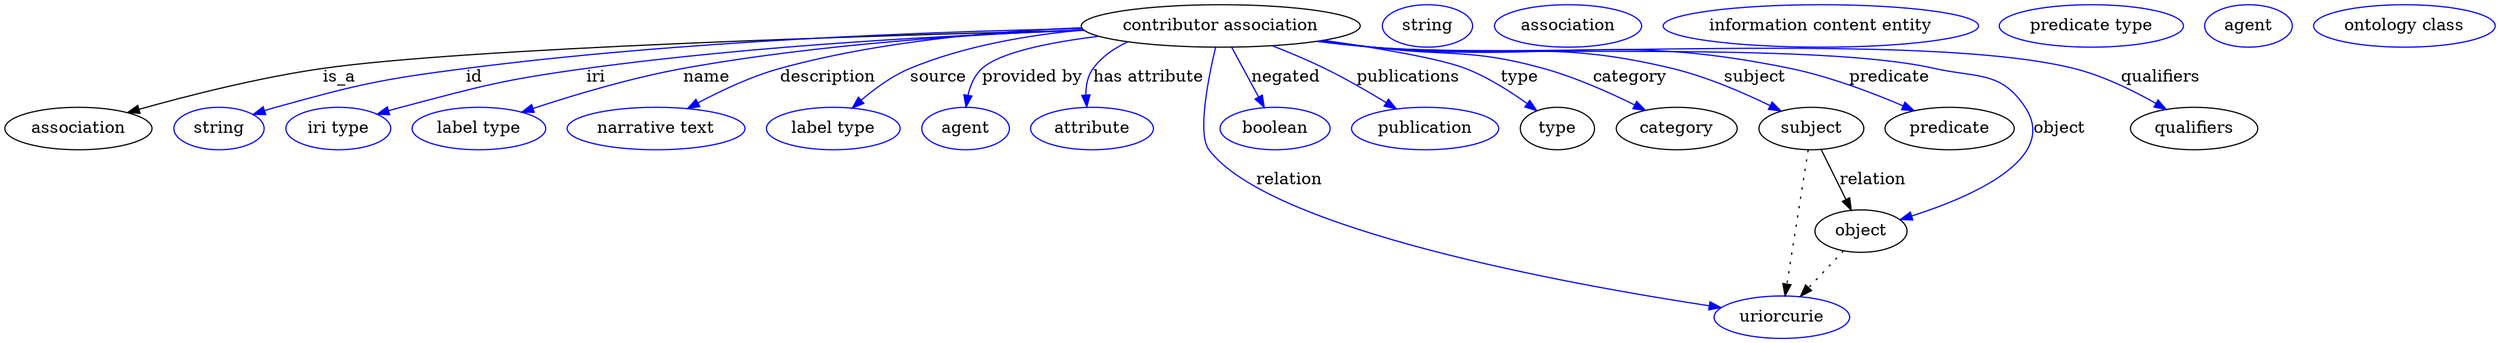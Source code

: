 digraph {
	graph [bb="0,0,1710.8,283"];
	node [label="\N"];
	"contributor association"	 [height=0.5,
		label="contributor association",
		pos="839.05,265",
		width=2.5276];
	association	 [height=0.5,
		pos="50.046,178",
		width=1.3902];
	"contributor association" -> association	 [label=is_a,
		lp="232.05,221.5",
		pos="e,84.837,191.01 748.96,262.28 602.65,257.44 319.78,246.19 221.05,229 177.16,221.36 128.62,206.21 94.5,194.4"];
	id	 [color=blue,
		height=0.5,
		label=string,
		pos="149.05,178",
		width=0.84854];
	"contributor association" -> id	 [color=blue,
		label=id,
		lp="330.55,221.5",
		pos="e,172.87,189.58 748.47,263.25 645.38,260.2 472.23,251.84 325.05,229 263.58,219.46 247.88,216.18 189.05,196 186.8,195.23 184.5,194.38 \
182.2,193.48",
		style=solid];
	iri	 [color=blue,
		height=0.5,
		label="iri type",
		pos="234.05,178",
		width=1.011];
	"contributor association" -> iri	 [color=blue,
		label=iri,
		lp="415.55,221.5",
		pos="e,262.07,189.59 749.15,261.84 661.77,257.75 525.58,248.64 409.05,229 350.69,219.16 336.37,214.15 280.05,196 277.29,195.11 274.46,\
194.15 271.63,193.14",
		style=solid];
	name	 [color=blue,
		height=0.5,
		label="label type",
		pos="334.05,178",
		width=1.2638];
	"contributor association" -> name	 [color=blue,
		label=name,
		lp="493.55,221.5",
		pos="e,364.87,191.36 749.08,262.04 675.46,258.19 569.02,249.33 478.05,229 442.16,220.98 402.9,206.69 374.46,195.27",
		style=solid];
	description	 [color=blue,
		height=0.5,
		label="narrative text",
		pos="455.05,178",
		width=1.6068];
	"contributor association" -> description	 [color=blue,
		label=description,
		lp="577.55,221.5",
		pos="e,478.86,194.56 754.73,258.2 682.52,251.72 584.45,241.16 547.05,229 526.05,222.17 504.36,210.41 487.32,199.91",
		style=solid];
	source	 [color=blue,
		height=0.5,
		label="label type",
		pos="576.05,178",
		width=1.2638];
	"contributor association" -> source	 [color=blue,
		label=source,
		lp="652.05,221.5",
		pos="e,591.02,195.41 761.01,255.73 712.88,249.16 656.24,239.65 634.05,229 620.75,222.62 608.18,212.31 598.16,202.62",
		style=solid];
	"provided by"	 [color=blue,
		height=0.5,
		label=agent,
		pos="669.05,178",
		width=0.83048];
	"contributor association" -> "provided by"	 [color=blue,
		label="provided by",
		lp="716.05,221.5",
		pos="e,669.56,196.4 763.08,254.94 729.53,249.04 694.98,240.45 683.05,229 676.83,223.03 673.29,214.59 671.3,206.28",
		style=solid];
	"has attribute"	 [color=blue,
		height=0.5,
		label=attribute,
		pos="757.05,178",
		width=1.1193];
	"contributor association" -> "has attribute"	 [color=blue,
		label="has attribute",
		lp="791.55,221.5",
		pos="e,752.91,195.93 783.57,250.46 773.52,245.31 764.26,238.36 758.05,229 753.62,222.33 752.19,214.01 752.2,206.04",
		style=solid];
	relation	 [color=blue,
		height=0.5,
		label=uriorcurie,
		pos="1249,18",
		width=1.2638];
	"contributor association" -> relation	 [color=blue,
		label=relation,
		lp="907.05,134.5",
		pos="e,1208.6,26.235 834.25,246.63 829.48,223.91 825.29,185.17 844.05,160 887.48,101.73 1099.9,49.801 1198.6,28.393",
		style=solid];
	negated	 [color=blue,
		height=0.5,
		label=boolean,
		pos="891.05,178",
		width=1.0652];
	"contributor association" -> negated	 [color=blue,
		label=negated,
		lp="890.55,221.5",
		pos="e,880.64,195.41 849.82,246.97 857.24,234.56 867.21,217.88 875.49,204.03",
		style=solid];
	publications	 [color=blue,
		height=0.5,
		label=publication,
		pos="997.05,178",
		width=1.3902];
	"contributor association" -> publications	 [color=blue,
		label=publications,
		lp="975.55,221.5",
		pos="e,973.41,193.98 876.72,248.53 889.38,242.69 903.48,235.86 916.05,229 932.47,220.03 950.12,209.09 964.74,199.63",
		style=solid];
	type	 [height=0.5,
		pos="1092,178",
		width=0.75];
	"contributor association" -> type	 [color=blue,
		label=type,
		lp="1053,221.5",
		pos="e,1074.6,191.99 905.33,252.5 950.11,243.85 1002.9,233.16 1013,229 1032.1,221.19 1051.6,208.68 1066.4,198.01",
		style=solid];
	category	 [height=0.5,
		pos="1178,178",
		width=1.1374];
	"contributor association" -> category	 [color=blue,
		label=category,
		lp="1130.5,221.5",
		pos="e,1152.9,192.42 905.41,252.67 916.63,250.69 928.16,248.73 939.05,247 996.65,237.83 1013.1,245.55 1069,229 1095.2,221.26 1123.1,208.13 \
1144.1,197.14",
		style=solid];
	subject	 [height=0.5,
		pos="1273,178",
		width=0.99297];
	"contributor association" -> subject	 [color=blue,
		label=subject,
		lp="1220.5,221.5",
		pos="e,1248.8,191.64 903.99,252.38 915.63,250.38 927.68,248.49 939.05,247 1035.9,234.33 1063.4,253.13 1158,229 1186.7,221.68 1217.3,207.8 \
1239.7,196.37",
		style=solid];
	predicate	 [height=0.5,
		pos="1370,178",
		width=1.1916];
	"contributor association" -> predicate	 [color=blue,
		label=predicate,
		lp="1316,221.5",
		pos="e,1342.9,192.03 903.43,252.25 915.24,250.24 927.48,248.38 939.05,247 1073.9,230.94 1111.6,258.87 1244,229 1275.3,221.94 1308.9,208 \
1333.6,196.47",
		style=solid];
	object	 [height=0.5,
		pos="1309,91",
		width=0.9027];
	"contributor association" -> object	 [color=blue,
		label=object,
		lp="1446,178",
		pos="e,1336.3,101.07 903.14,252.15 915.04,250.14 927.39,248.3 939.05,247 1028.8,236.98 1257,249.11 1345,229 1381.3,220.71 1401.5,227.08 \
1422,196 1447.4,157.52 1387.6,123.33 1345.7,105.05",
		style=solid];
	qualifiers	 [height=0.5,
		pos="1545,178",
		width=1.2277];
	"contributor association" -> qualifiers	 [color=blue,
		label=qualifiers,
		lp="1520,221.5",
		pos="e,1525.6,194.21 902.86,252.1 914.84,250.08 927.29,248.25 939.05,247 1054.9,234.65 1351.6,262.92 1463,229 1482.6,223.04 1502.2,211.18 \
1517.3,200.39",
		style=solid];
	association_type	 [color=blue,
		height=0.5,
		label=string,
		pos="979.05,265",
		width=0.84854];
	association_category	 [color=blue,
		height=0.5,
		label=association,
		pos="1078,265",
		width=1.3902];
	subject -> relation	 [pos="e,1251.8,36.223 1270.3,159.96 1266.2,132.35 1258.3,79.375 1253.3,46.525",
		style=dotted];
	subject -> object	 [label=relation,
		lp="1315,134.5",
		pos="e,1301.7,108.71 1280.5,159.97 1285.5,147.88 1292.2,131.73 1297.8,118.09"];
	"contributor association_subject"	 [color=blue,
		height=0.5,
		label="information content entity",
		pos="1249,265",
		width=2.8706];
	"contributor association_predicate"	 [color=blue,
		height=0.5,
		label="predicate type",
		pos="1431,265",
		width=1.679];
	object -> relation	 [pos="e,1263.2,35.261 1295.4,74.435 1287.8,65.207 1278.2,53.528 1269.8,43.191",
		style=dotted];
	"contributor association_object"	 [color=blue,
		height=0.5,
		label=agent,
		pos="1539,265",
		width=0.83048];
	"contributor association_qualifiers"	 [color=blue,
		height=0.5,
		label="ontology class",
		pos="1649,265",
		width=1.7151];
}
